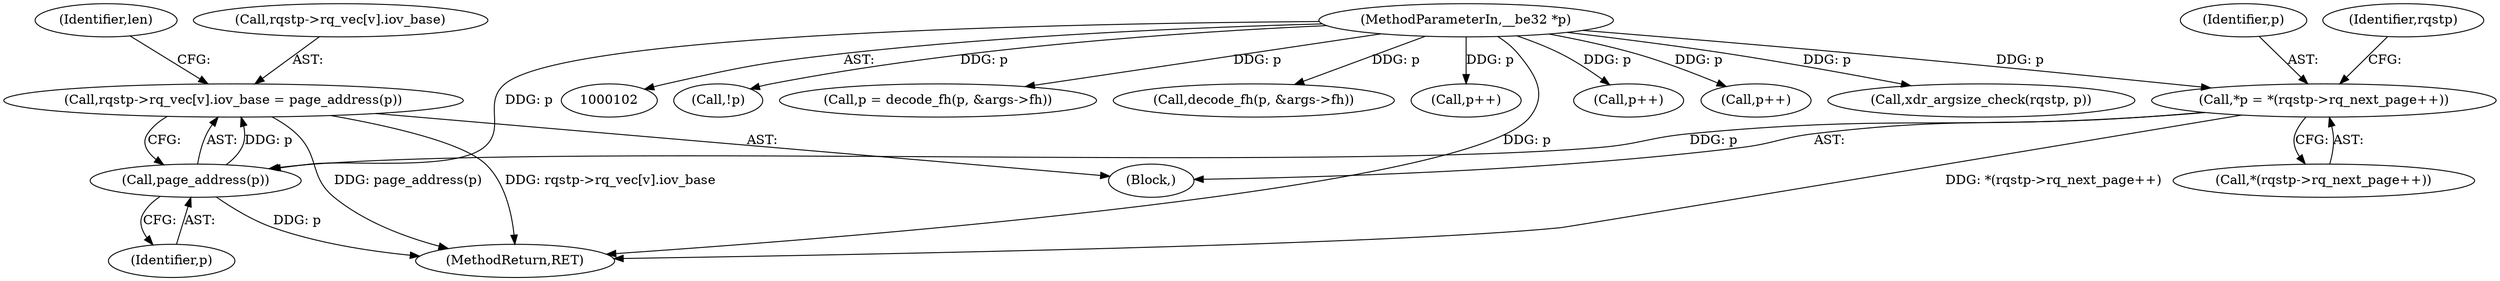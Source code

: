 digraph "0_linux_c70422f760c120480fee4de6c38804c72aa26bc1_15@array" {
"1000165" [label="(Call,rqstp->rq_vec[v].iov_base = page_address(p))"];
"1000173" [label="(Call,page_address(p))"];
"1000158" [label="(Call,*p = *(rqstp->rq_next_page++))"];
"1000104" [label="(MethodParameterIn,__be32 *p)"];
"1000166" [label="(Call,rqstp->rq_vec[v].iov_base)"];
"1000176" [label="(Identifier,len)"];
"1000118" [label="(Call,!p)"];
"1000104" [label="(MethodParameterIn,__be32 *p)"];
"1000174" [label="(Identifier,p)"];
"1000109" [label="(Call,p = decode_fh(p, &args->fh))"];
"1000159" [label="(Identifier,p)"];
"1000111" [label="(Call,decode_fh(p, &args->fh))"];
"1000173" [label="(Call,page_address(p))"];
"1000165" [label="(Call,rqstp->rq_vec[v].iov_base = page_address(p))"];
"1000140" [label="(Call,p++)"];
"1000128" [label="(Call,p++)"];
"1000158" [label="(Call,*p = *(rqstp->rq_next_page++))"];
"1000156" [label="(Block,)"];
"1000193" [label="(MethodReturn,RET)"];
"1000138" [label="(Call,p++)"];
"1000160" [label="(Call,*(rqstp->rq_next_page++))"];
"1000169" [label="(Identifier,rqstp)"];
"1000144" [label="(Call,xdr_argsize_check(rqstp, p))"];
"1000165" -> "1000156"  [label="AST: "];
"1000165" -> "1000173"  [label="CFG: "];
"1000166" -> "1000165"  [label="AST: "];
"1000173" -> "1000165"  [label="AST: "];
"1000176" -> "1000165"  [label="CFG: "];
"1000165" -> "1000193"  [label="DDG: rqstp->rq_vec[v].iov_base"];
"1000165" -> "1000193"  [label="DDG: page_address(p)"];
"1000173" -> "1000165"  [label="DDG: p"];
"1000173" -> "1000174"  [label="CFG: "];
"1000174" -> "1000173"  [label="AST: "];
"1000173" -> "1000193"  [label="DDG: p"];
"1000158" -> "1000173"  [label="DDG: p"];
"1000104" -> "1000173"  [label="DDG: p"];
"1000158" -> "1000156"  [label="AST: "];
"1000158" -> "1000160"  [label="CFG: "];
"1000159" -> "1000158"  [label="AST: "];
"1000160" -> "1000158"  [label="AST: "];
"1000169" -> "1000158"  [label="CFG: "];
"1000158" -> "1000193"  [label="DDG: *(rqstp->rq_next_page++)"];
"1000104" -> "1000158"  [label="DDG: p"];
"1000104" -> "1000102"  [label="AST: "];
"1000104" -> "1000193"  [label="DDG: p"];
"1000104" -> "1000109"  [label="DDG: p"];
"1000104" -> "1000111"  [label="DDG: p"];
"1000104" -> "1000118"  [label="DDG: p"];
"1000104" -> "1000128"  [label="DDG: p"];
"1000104" -> "1000138"  [label="DDG: p"];
"1000104" -> "1000140"  [label="DDG: p"];
"1000104" -> "1000144"  [label="DDG: p"];
}
